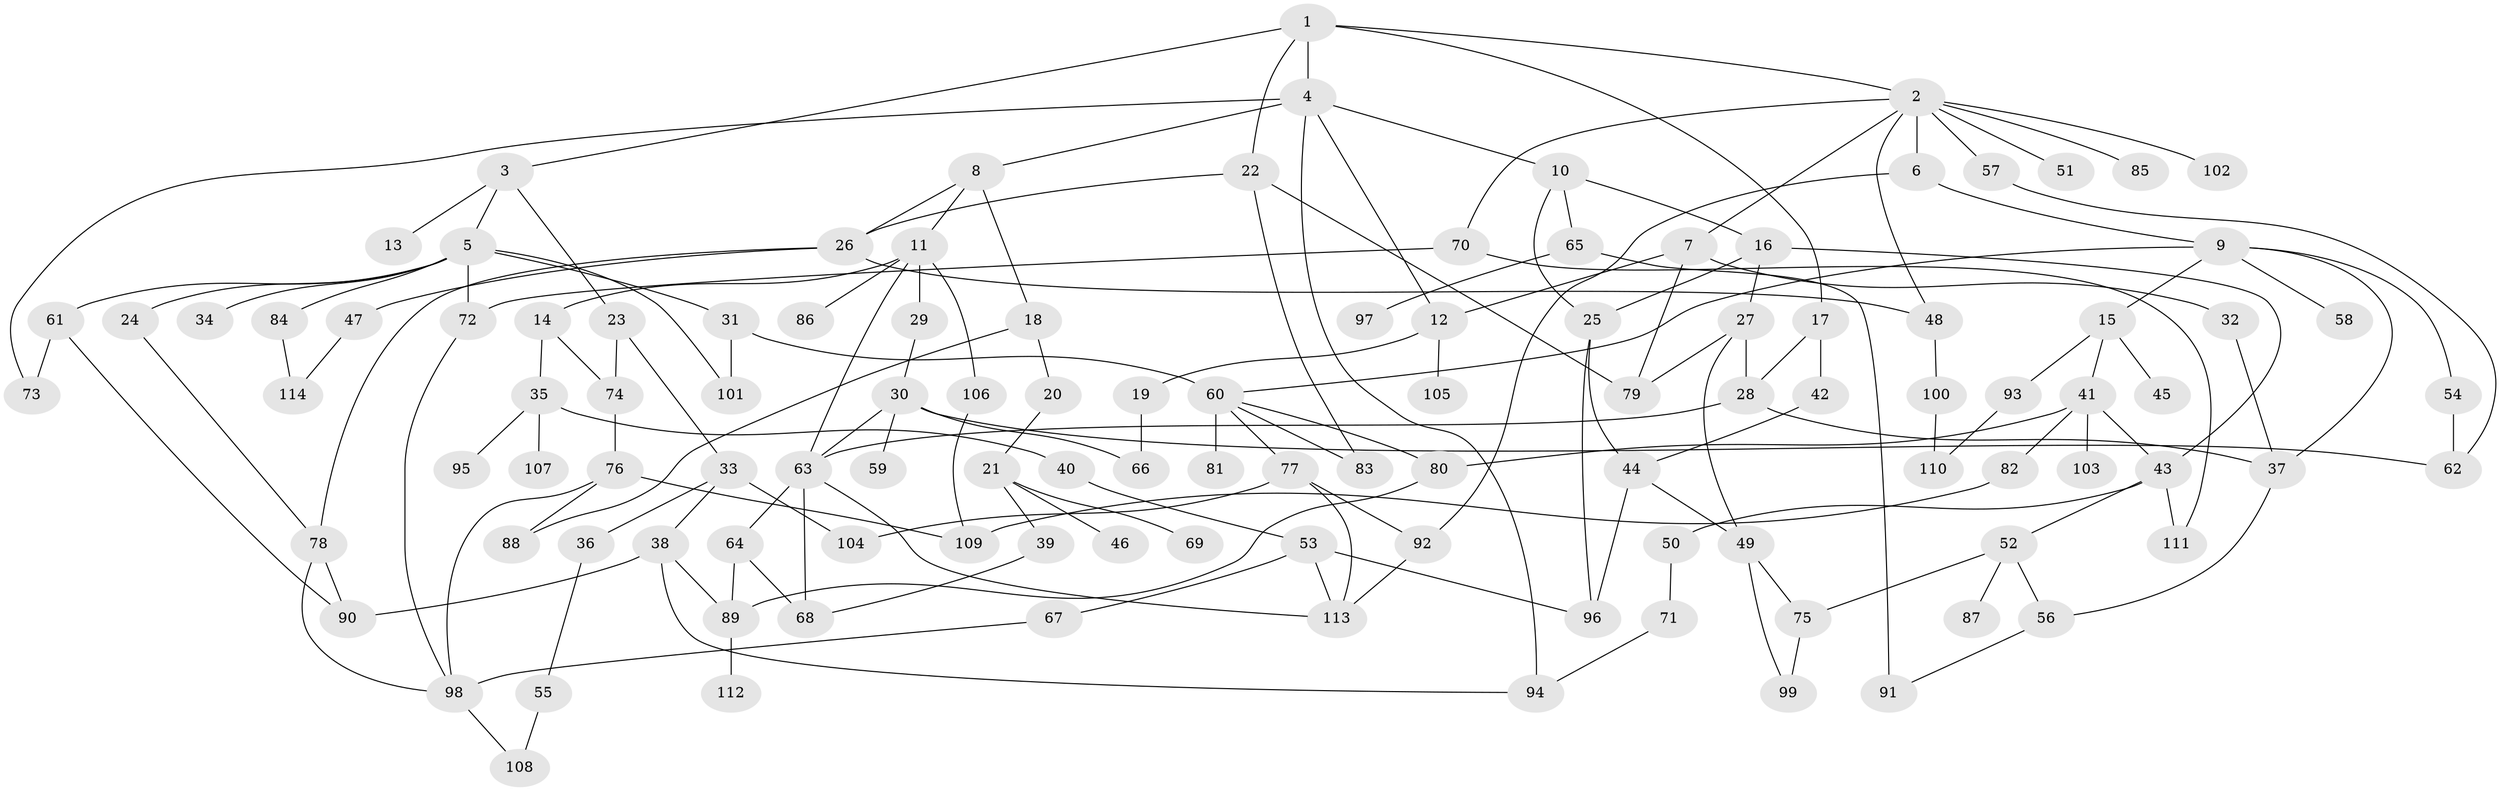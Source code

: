 // Generated by graph-tools (version 1.1) at 2025/25/03/09/25 03:25:33]
// undirected, 114 vertices, 167 edges
graph export_dot {
graph [start="1"]
  node [color=gray90,style=filled];
  1;
  2;
  3;
  4;
  5;
  6;
  7;
  8;
  9;
  10;
  11;
  12;
  13;
  14;
  15;
  16;
  17;
  18;
  19;
  20;
  21;
  22;
  23;
  24;
  25;
  26;
  27;
  28;
  29;
  30;
  31;
  32;
  33;
  34;
  35;
  36;
  37;
  38;
  39;
  40;
  41;
  42;
  43;
  44;
  45;
  46;
  47;
  48;
  49;
  50;
  51;
  52;
  53;
  54;
  55;
  56;
  57;
  58;
  59;
  60;
  61;
  62;
  63;
  64;
  65;
  66;
  67;
  68;
  69;
  70;
  71;
  72;
  73;
  74;
  75;
  76;
  77;
  78;
  79;
  80;
  81;
  82;
  83;
  84;
  85;
  86;
  87;
  88;
  89;
  90;
  91;
  92;
  93;
  94;
  95;
  96;
  97;
  98;
  99;
  100;
  101;
  102;
  103;
  104;
  105;
  106;
  107;
  108;
  109;
  110;
  111;
  112;
  113;
  114;
  1 -- 2;
  1 -- 3;
  1 -- 4;
  1 -- 17;
  1 -- 22;
  2 -- 6;
  2 -- 7;
  2 -- 48;
  2 -- 51;
  2 -- 57;
  2 -- 70;
  2 -- 85;
  2 -- 102;
  3 -- 5;
  3 -- 13;
  3 -- 23;
  4 -- 8;
  4 -- 10;
  4 -- 73;
  4 -- 12;
  4 -- 94;
  5 -- 24;
  5 -- 31;
  5 -- 34;
  5 -- 61;
  5 -- 72;
  5 -- 84;
  5 -- 101;
  6 -- 9;
  6 -- 92;
  7 -- 12;
  7 -- 32;
  7 -- 79;
  8 -- 11;
  8 -- 18;
  8 -- 26;
  9 -- 15;
  9 -- 54;
  9 -- 58;
  9 -- 37;
  9 -- 60;
  10 -- 16;
  10 -- 65;
  10 -- 25;
  11 -- 14;
  11 -- 29;
  11 -- 86;
  11 -- 106;
  11 -- 63;
  12 -- 19;
  12 -- 105;
  14 -- 35;
  14 -- 74;
  15 -- 41;
  15 -- 45;
  15 -- 93;
  16 -- 25;
  16 -- 27;
  16 -- 43;
  17 -- 28;
  17 -- 42;
  18 -- 20;
  18 -- 88;
  19 -- 66;
  20 -- 21;
  21 -- 39;
  21 -- 46;
  21 -- 69;
  22 -- 26;
  22 -- 79;
  22 -- 83;
  23 -- 33;
  23 -- 74;
  24 -- 78;
  25 -- 44;
  25 -- 96;
  26 -- 47;
  26 -- 48;
  26 -- 78;
  27 -- 28;
  27 -- 79;
  27 -- 49;
  28 -- 37;
  28 -- 63;
  29 -- 30;
  30 -- 59;
  30 -- 63;
  30 -- 66;
  30 -- 62;
  31 -- 60;
  31 -- 101;
  32 -- 37;
  33 -- 36;
  33 -- 38;
  33 -- 104;
  35 -- 40;
  35 -- 95;
  35 -- 107;
  36 -- 55;
  37 -- 56;
  38 -- 94;
  38 -- 89;
  38 -- 90;
  39 -- 68;
  40 -- 53;
  41 -- 82;
  41 -- 103;
  41 -- 43;
  41 -- 80;
  42 -- 44;
  43 -- 50;
  43 -- 52;
  43 -- 111;
  44 -- 49;
  44 -- 96;
  47 -- 114;
  48 -- 100;
  49 -- 75;
  49 -- 99;
  50 -- 71;
  52 -- 87;
  52 -- 75;
  52 -- 56;
  53 -- 67;
  53 -- 96;
  53 -- 113;
  54 -- 62;
  55 -- 108;
  56 -- 91;
  57 -- 62;
  60 -- 77;
  60 -- 80;
  60 -- 81;
  60 -- 83;
  61 -- 90;
  61 -- 73;
  63 -- 64;
  63 -- 68;
  63 -- 113;
  64 -- 89;
  64 -- 68;
  65 -- 91;
  65 -- 97;
  67 -- 98;
  70 -- 111;
  70 -- 72;
  71 -- 94;
  72 -- 98;
  74 -- 76;
  75 -- 99;
  76 -- 88;
  76 -- 109;
  76 -- 98;
  77 -- 104;
  77 -- 113;
  77 -- 92;
  78 -- 90;
  78 -- 98;
  80 -- 89;
  82 -- 109;
  84 -- 114;
  89 -- 112;
  92 -- 113;
  93 -- 110;
  98 -- 108;
  100 -- 110;
  106 -- 109;
}
